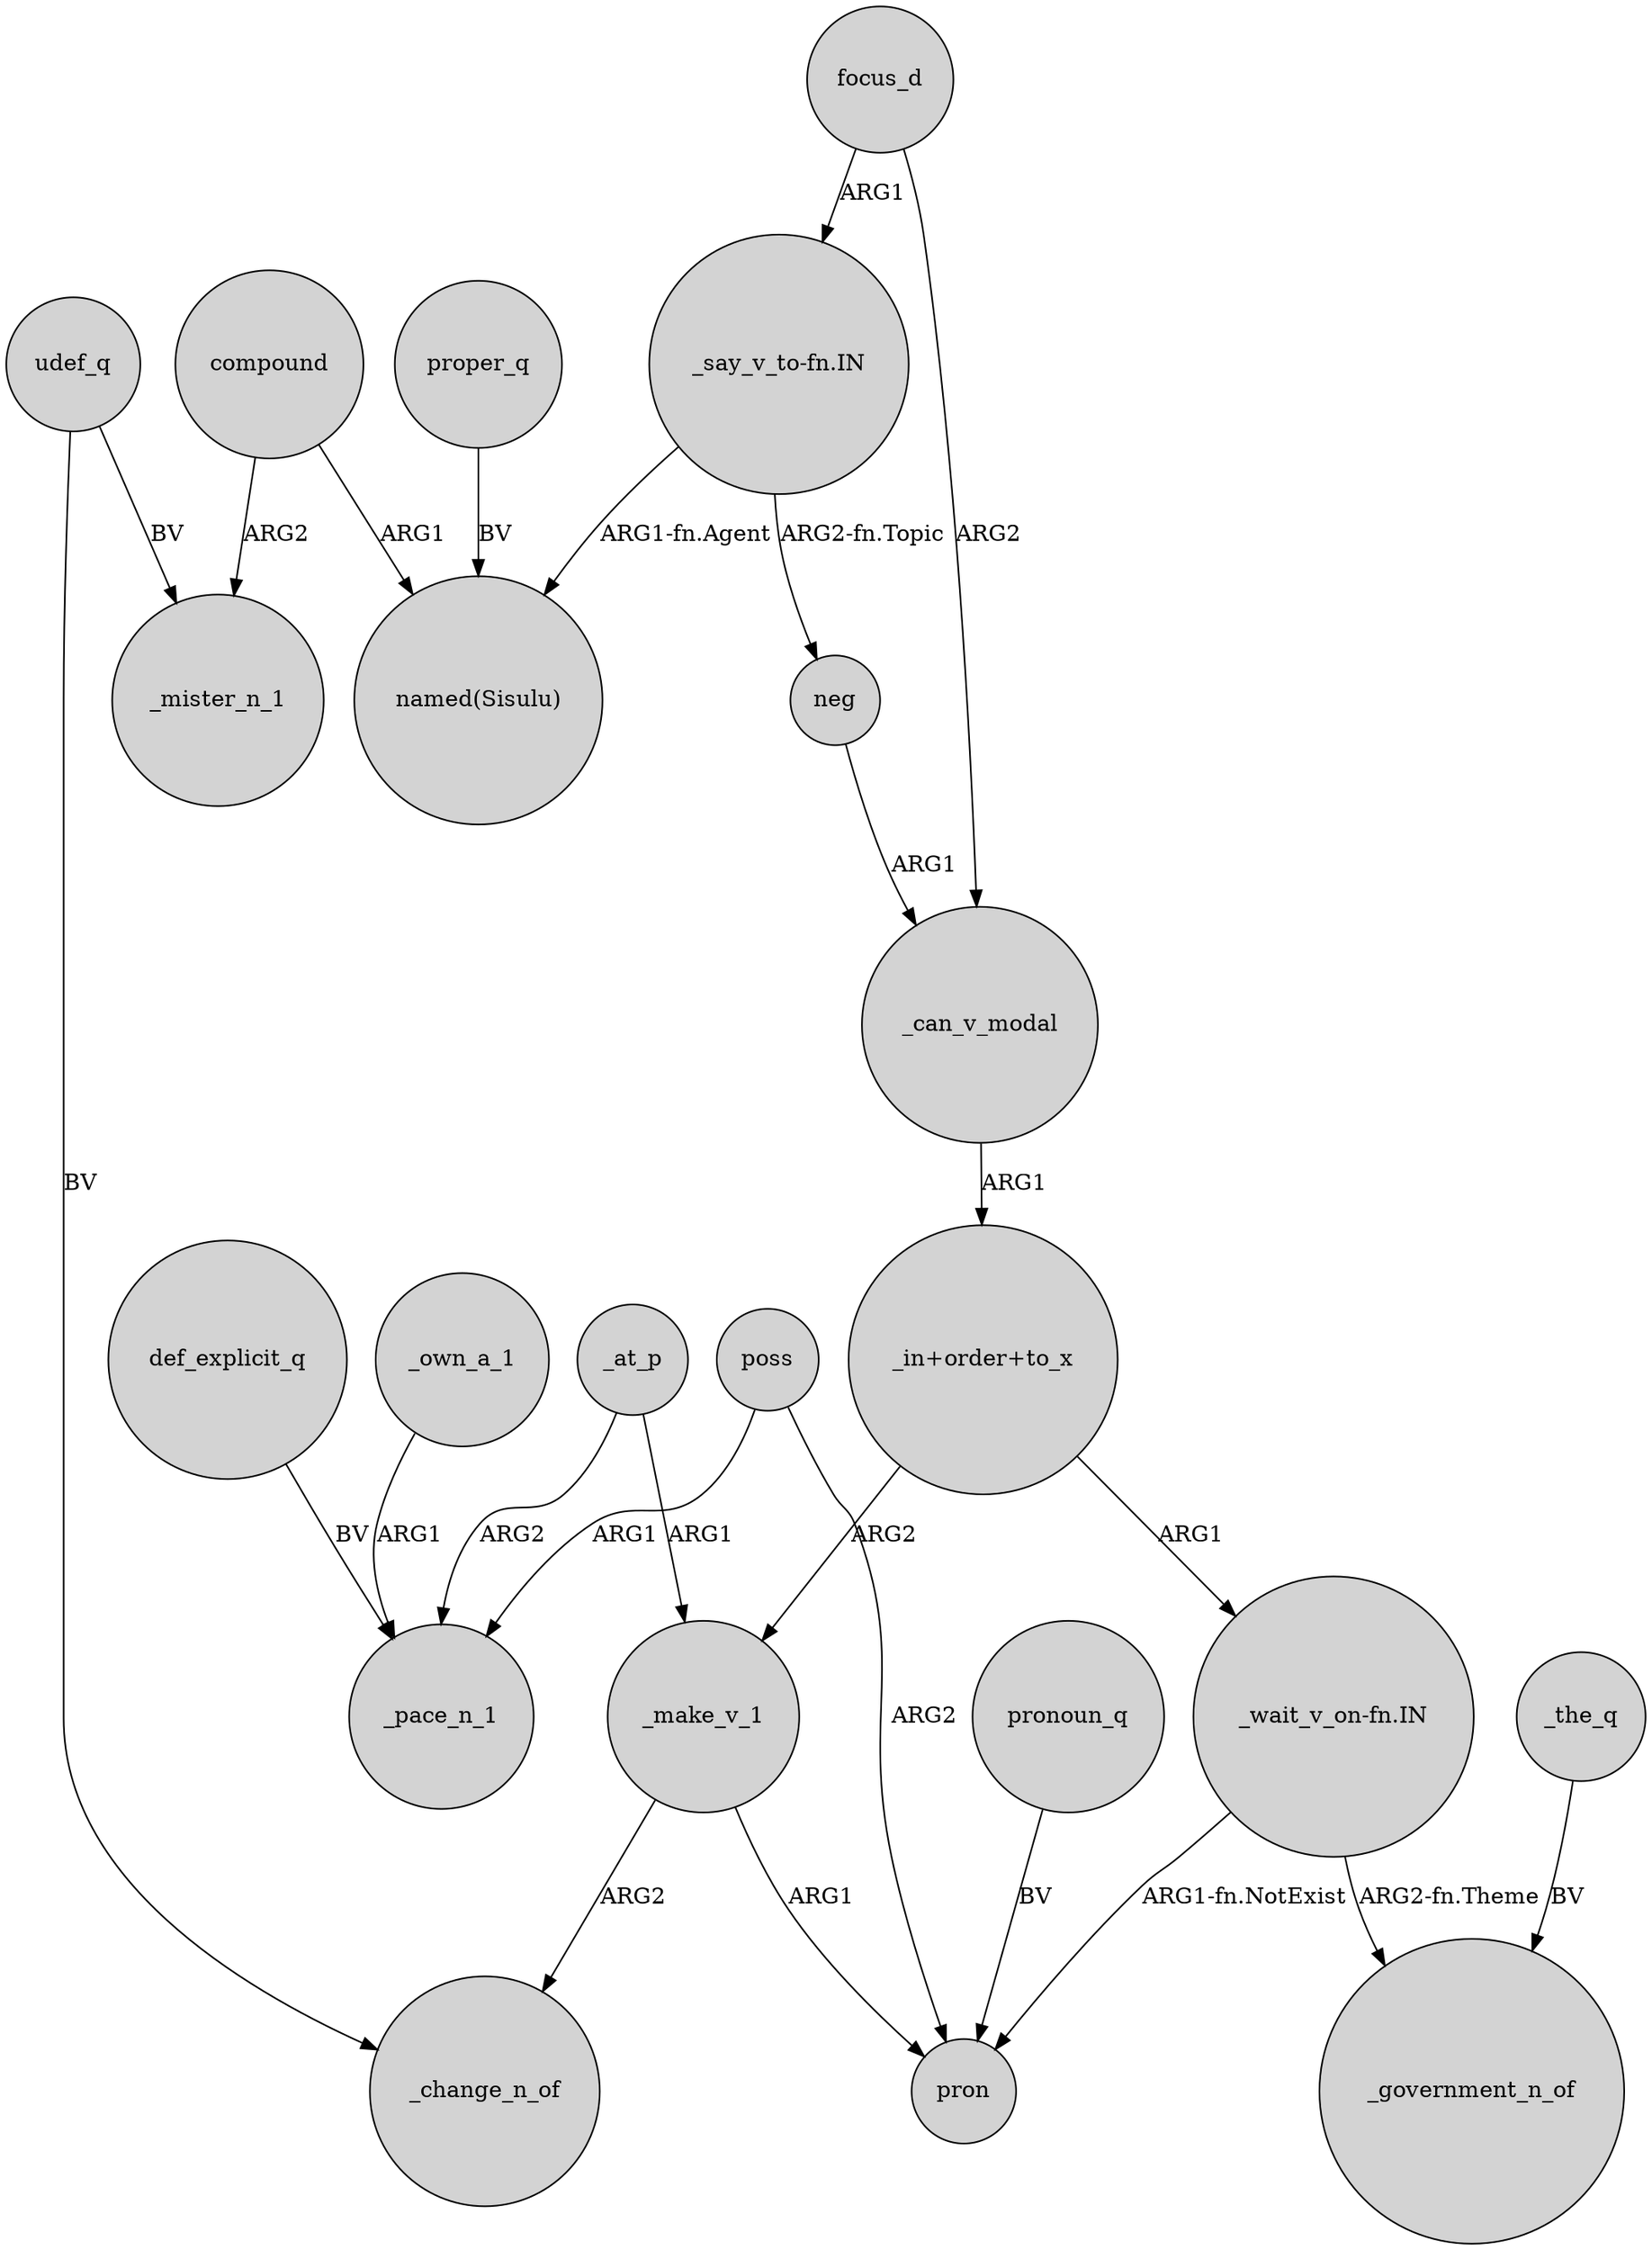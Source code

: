 digraph {
	node [shape=circle style=filled]
	"_say_v_to-fn.IN" -> "named(Sisulu)" [label="ARG1-fn.Agent"]
	poss -> pron [label=ARG2]
	"_wait_v_on-fn.IN" -> _government_n_of [label="ARG2-fn.Theme"]
	"_in+order+to_x" -> _make_v_1 [label=ARG2]
	"_wait_v_on-fn.IN" -> pron [label="ARG1-fn.NotExist"]
	compound -> _mister_n_1 [label=ARG2]
	"_in+order+to_x" -> "_wait_v_on-fn.IN" [label=ARG1]
	udef_q -> _mister_n_1 [label=BV]
	pronoun_q -> pron [label=BV]
	udef_q -> _change_n_of [label=BV]
	def_explicit_q -> _pace_n_1 [label=BV]
	_make_v_1 -> pron [label=ARG1]
	compound -> "named(Sisulu)" [label=ARG1]
	proper_q -> "named(Sisulu)" [label=BV]
	_the_q -> _government_n_of [label=BV]
	"_say_v_to-fn.IN" -> neg [label="ARG2-fn.Topic"]
	_own_a_1 -> _pace_n_1 [label=ARG1]
	_make_v_1 -> _change_n_of [label=ARG2]
	_at_p -> _pace_n_1 [label=ARG2]
	focus_d -> _can_v_modal [label=ARG2]
	_at_p -> _make_v_1 [label=ARG1]
	poss -> _pace_n_1 [label=ARG1]
	neg -> _can_v_modal [label=ARG1]
	_can_v_modal -> "_in+order+to_x" [label=ARG1]
	focus_d -> "_say_v_to-fn.IN" [label=ARG1]
}
